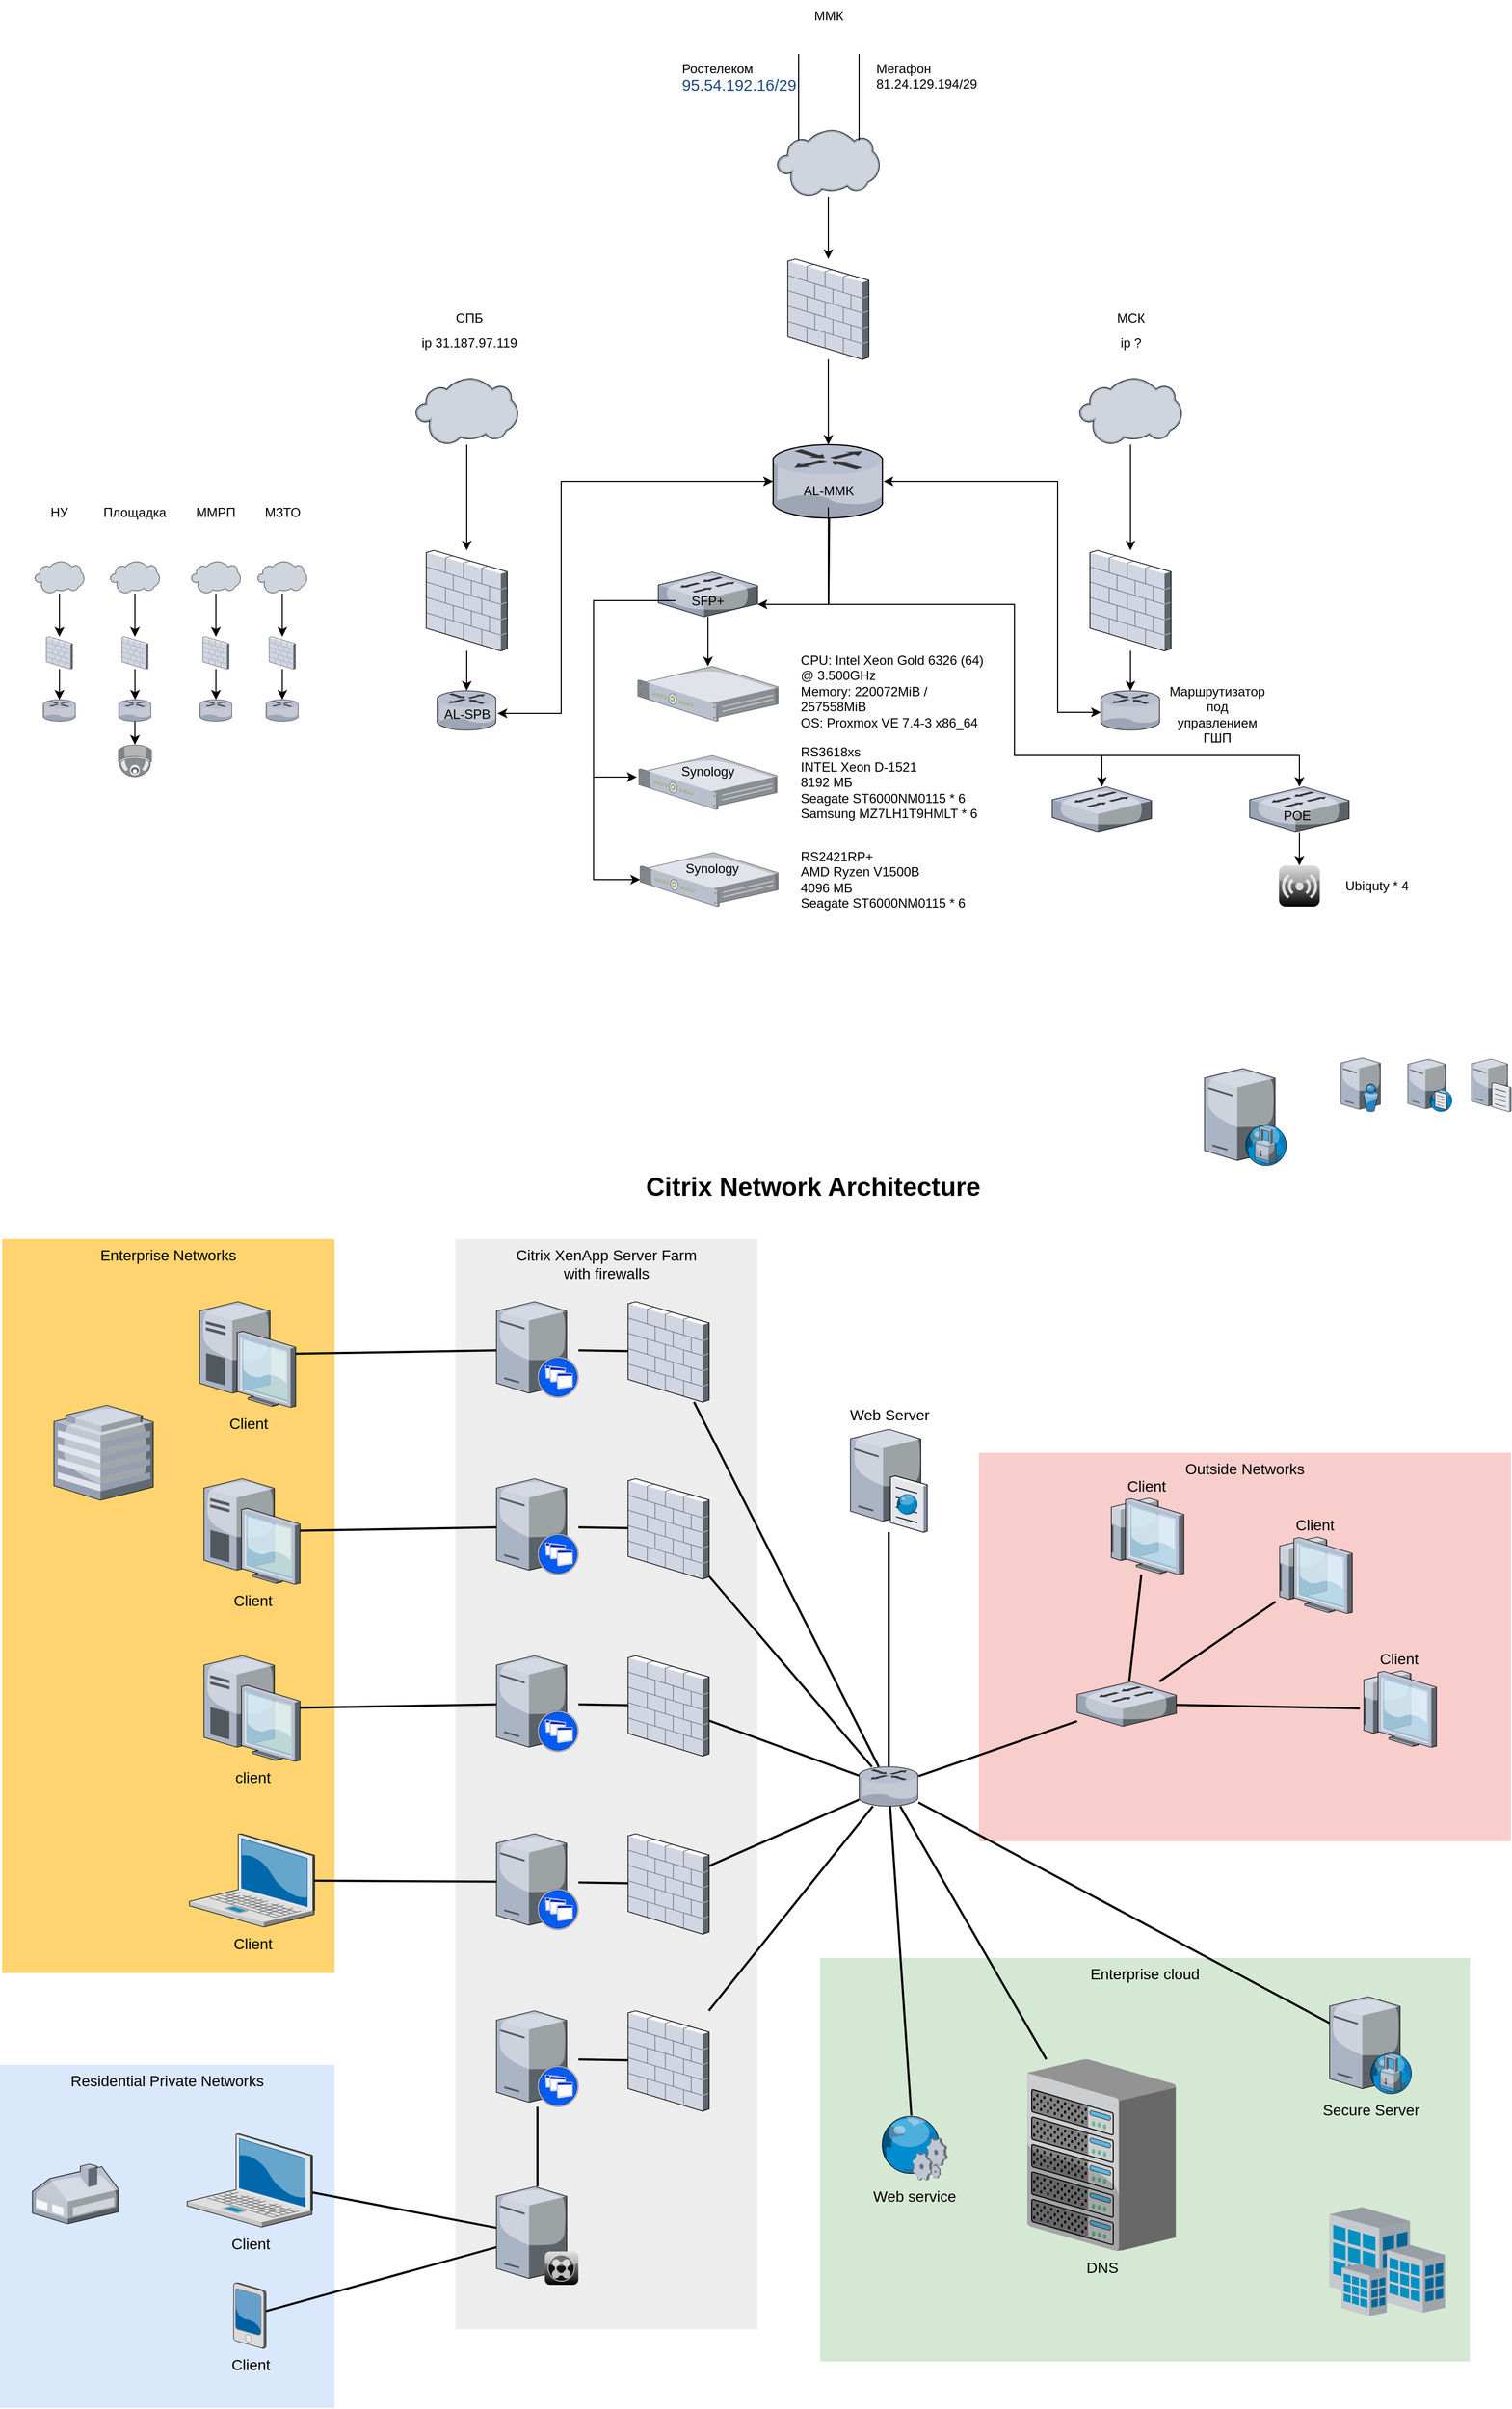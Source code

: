 <mxfile version="24.4.13" type="github">
  <diagram name="Page-1" id="e3a06f82-3646-2815-327d-82caf3d4e204">
    <mxGraphModel dx="1728" dy="928" grid="1" gridSize="10" guides="1" tooltips="1" connect="1" arrows="1" fold="1" page="1" pageScale="1.5" pageWidth="1169" pageHeight="826" background="none" math="0" shadow="0">
      <root>
        <mxCell id="0" style=";html=1;" />
        <mxCell id="1" style=";html=1;" parent="0" />
        <mxCell id="6a7d8f32e03d9370-61" value="Outside Networks" style="whiteSpace=wrap;html=1;fillColor=#f8cecc;fontSize=14;strokeColor=none;verticalAlign=top;" parent="1" vertex="1">
          <mxGeometry x="1027" y="1386" width="493" height="360" as="geometry" />
        </mxCell>
        <mxCell id="6a7d8f32e03d9370-60" value="Enterprise cloud" style="whiteSpace=wrap;html=1;fillColor=#d5e8d4;fontSize=14;strokeColor=none;verticalAlign=top;" parent="1" vertex="1">
          <mxGeometry x="880" y="1854" width="602" height="374" as="geometry" />
        </mxCell>
        <mxCell id="6a7d8f32e03d9370-59" value="Citrix XenApp Server Farm&lt;div&gt;with firewalls&lt;/div&gt;" style="whiteSpace=wrap;html=1;fillColor=#EDEDED;fontSize=14;strokeColor=none;verticalAlign=top;" parent="1" vertex="1">
          <mxGeometry x="542" y="1188" width="280" height="1010" as="geometry" />
        </mxCell>
        <mxCell id="6a7d8f32e03d9370-58" value="Residential Private Networks" style="whiteSpace=wrap;html=1;fillColor=#dae8fc;fontSize=14;strokeColor=none;verticalAlign=top;" parent="1" vertex="1">
          <mxGeometry x="120" y="1953" width="310" height="318" as="geometry" />
        </mxCell>
        <mxCell id="6a7d8f32e03d9370-57" value="Enterprise Networks" style="whiteSpace=wrap;html=1;fillColor=#FFD470;gradientColor=none;fontSize=14;strokeColor=none;verticalAlign=top;" parent="1" vertex="1">
          <mxGeometry x="122" y="1188" width="308" height="680" as="geometry" />
        </mxCell>
        <mxCell id="6a7d8f32e03d9370-36" style="edgeStyle=none;rounded=0;html=1;startSize=10;endSize=10;jettySize=auto;orthogonalLoop=1;fontSize=14;endArrow=none;endFill=0;strokeWidth=2;" parent="1" source="6a7d8f32e03d9370-1" target="6a7d8f32e03d9370-14" edge="1">
          <mxGeometry relative="1" as="geometry" />
        </mxCell>
        <mxCell id="6a7d8f32e03d9370-1" value="Client" style="verticalLabelPosition=bottom;aspect=fixed;html=1;verticalAlign=top;strokeColor=none;shape=mxgraph.citrix.laptop_2;fillColor=#66B2FF;gradientColor=#0066CC;fontSize=14;" parent="1" vertex="1">
          <mxGeometry x="293.5" y="2017" width="116" height="86.5" as="geometry" />
        </mxCell>
        <mxCell id="6a7d8f32e03d9370-35" style="edgeStyle=none;rounded=0;html=1;startSize=10;endSize=10;jettySize=auto;orthogonalLoop=1;fontSize=14;endArrow=none;endFill=0;strokeWidth=2;" parent="1" source="6a7d8f32e03d9370-2" target="6a7d8f32e03d9370-9" edge="1">
          <mxGeometry relative="1" as="geometry" />
        </mxCell>
        <mxCell id="6a7d8f32e03d9370-2" value="Client" style="verticalLabelPosition=bottom;aspect=fixed;html=1;verticalAlign=top;strokeColor=none;shape=mxgraph.citrix.laptop_2;fillColor=#66B2FF;gradientColor=#0066CC;fontSize=14;" parent="1" vertex="1">
          <mxGeometry x="295.5" y="1739" width="116" height="86.5" as="geometry" />
        </mxCell>
        <mxCell id="6a7d8f32e03d9370-34" style="edgeStyle=none;rounded=0;html=1;startSize=10;endSize=10;jettySize=auto;orthogonalLoop=1;fontSize=14;endArrow=none;endFill=0;strokeWidth=2;" parent="1" source="6a7d8f32e03d9370-3" target="6a7d8f32e03d9370-10" edge="1">
          <mxGeometry relative="1" as="geometry" />
        </mxCell>
        <mxCell id="6a7d8f32e03d9370-3" value="client" style="verticalLabelPosition=bottom;aspect=fixed;html=1;verticalAlign=top;strokeColor=none;shape=mxgraph.citrix.desktop;fillColor=#66B2FF;gradientColor=#0066CC;fontSize=14;" parent="1" vertex="1">
          <mxGeometry x="309.0" y="1574" width="89" height="98" as="geometry" />
        </mxCell>
        <mxCell id="6a7d8f32e03d9370-33" style="edgeStyle=none;rounded=0;html=1;startSize=10;endSize=10;jettySize=auto;orthogonalLoop=1;fontSize=14;endArrow=none;endFill=0;strokeWidth=2;" parent="1" source="6a7d8f32e03d9370-4" target="6a7d8f32e03d9370-11" edge="1">
          <mxGeometry relative="1" as="geometry" />
        </mxCell>
        <mxCell id="6a7d8f32e03d9370-4" value="Client" style="verticalLabelPosition=bottom;aspect=fixed;html=1;verticalAlign=top;strokeColor=none;shape=mxgraph.citrix.desktop;fillColor=#66B2FF;gradientColor=#0066CC;fontSize=14;" parent="1" vertex="1">
          <mxGeometry x="309.0" y="1410" width="89" height="98" as="geometry" />
        </mxCell>
        <mxCell id="6a7d8f32e03d9370-32" style="edgeStyle=none;rounded=0;html=1;startSize=10;endSize=10;jettySize=auto;orthogonalLoop=1;fontSize=14;endArrow=none;endFill=0;strokeWidth=2;" parent="1" source="6a7d8f32e03d9370-5" target="6a7d8f32e03d9370-12" edge="1">
          <mxGeometry relative="1" as="geometry" />
        </mxCell>
        <mxCell id="6a7d8f32e03d9370-5" value="Client" style="verticalLabelPosition=bottom;aspect=fixed;html=1;verticalAlign=top;strokeColor=none;shape=mxgraph.citrix.desktop;fillColor=#66B2FF;gradientColor=#0066CC;fontSize=14;" parent="1" vertex="1">
          <mxGeometry x="305.0" y="1246" width="89" height="98" as="geometry" />
        </mxCell>
        <mxCell id="6a7d8f32e03d9370-37" style="edgeStyle=none;rounded=0;html=1;startSize=10;endSize=10;jettySize=auto;orthogonalLoop=1;fontSize=14;endArrow=none;endFill=0;strokeWidth=2;" parent="1" source="6a7d8f32e03d9370-6" target="6a7d8f32e03d9370-14" edge="1">
          <mxGeometry relative="1" as="geometry" />
        </mxCell>
        <mxCell id="6a7d8f32e03d9370-6" value="Client" style="verticalLabelPosition=bottom;aspect=fixed;html=1;verticalAlign=top;strokeColor=none;shape=mxgraph.citrix.pda;fillColor=#66B2FF;gradientColor=#0066CC;fontSize=14;" parent="1" vertex="1">
          <mxGeometry x="336.5" y="2155" width="30" height="61" as="geometry" />
        </mxCell>
        <mxCell id="6a7d8f32e03d9370-39" style="edgeStyle=none;rounded=0;html=1;startSize=10;endSize=10;jettySize=auto;orthogonalLoop=1;fontSize=14;endArrow=none;endFill=0;strokeWidth=2;" parent="1" source="6a7d8f32e03d9370-8" target="6a7d8f32e03d9370-21" edge="1">
          <mxGeometry relative="1" as="geometry">
            <mxPoint x="680" y="1936" as="targetPoint" />
          </mxGeometry>
        </mxCell>
        <mxCell id="6a7d8f32e03d9370-8" value="" style="verticalLabelPosition=bottom;aspect=fixed;html=1;verticalAlign=top;strokeColor=none;shape=mxgraph.citrix.xenapp_server;fillColor=#66B2FF;gradientColor=#0066CC;fontSize=14;" parent="1" vertex="1">
          <mxGeometry x="580.0" y="1903" width="76" height="89" as="geometry" />
        </mxCell>
        <mxCell id="6a7d8f32e03d9370-40" style="edgeStyle=none;rounded=0;html=1;startSize=10;endSize=10;jettySize=auto;orthogonalLoop=1;fontSize=14;endArrow=none;endFill=0;strokeWidth=2;" parent="1" source="6a7d8f32e03d9370-9" target="6a7d8f32e03d9370-20" edge="1">
          <mxGeometry relative="1" as="geometry" />
        </mxCell>
        <mxCell id="6a7d8f32e03d9370-9" value="" style="verticalLabelPosition=bottom;aspect=fixed;html=1;verticalAlign=top;strokeColor=none;shape=mxgraph.citrix.xenapp_server;fillColor=#66B2FF;gradientColor=#0066CC;fontSize=14;" parent="1" vertex="1">
          <mxGeometry x="580.0" y="1739" width="76" height="89" as="geometry" />
        </mxCell>
        <mxCell id="6a7d8f32e03d9370-41" style="edgeStyle=none;rounded=0;html=1;startSize=10;endSize=10;jettySize=auto;orthogonalLoop=1;fontSize=14;endArrow=none;endFill=0;strokeWidth=2;" parent="1" source="6a7d8f32e03d9370-10" target="6a7d8f32e03d9370-19" edge="1">
          <mxGeometry relative="1" as="geometry" />
        </mxCell>
        <mxCell id="6a7d8f32e03d9370-10" value="" style="verticalLabelPosition=bottom;aspect=fixed;html=1;verticalAlign=top;strokeColor=none;shape=mxgraph.citrix.xenapp_server;fillColor=#66B2FF;gradientColor=#0066CC;fontSize=14;" parent="1" vertex="1">
          <mxGeometry x="580.0" y="1574" width="76" height="89" as="geometry" />
        </mxCell>
        <mxCell id="6a7d8f32e03d9370-42" style="edgeStyle=none;rounded=0;html=1;startSize=10;endSize=10;jettySize=auto;orthogonalLoop=1;fontSize=14;endArrow=none;endFill=0;strokeWidth=2;" parent="1" source="6a7d8f32e03d9370-11" target="6a7d8f32e03d9370-18" edge="1">
          <mxGeometry relative="1" as="geometry" />
        </mxCell>
        <mxCell id="6a7d8f32e03d9370-11" value="" style="verticalLabelPosition=bottom;aspect=fixed;html=1;verticalAlign=top;strokeColor=none;shape=mxgraph.citrix.xenapp_server;fillColor=#66B2FF;gradientColor=#0066CC;fontSize=14;" parent="1" vertex="1">
          <mxGeometry x="580.0" y="1410" width="76" height="89" as="geometry" />
        </mxCell>
        <mxCell id="6a7d8f32e03d9370-43" style="edgeStyle=none;rounded=0;html=1;startSize=10;endSize=10;jettySize=auto;orthogonalLoop=1;fontSize=14;endArrow=none;endFill=0;strokeWidth=2;" parent="1" source="6a7d8f32e03d9370-12" target="6a7d8f32e03d9370-17" edge="1">
          <mxGeometry relative="1" as="geometry" />
        </mxCell>
        <mxCell id="6a7d8f32e03d9370-12" value="" style="verticalLabelPosition=bottom;aspect=fixed;html=1;verticalAlign=top;strokeColor=none;shape=mxgraph.citrix.xenapp_server;fillColor=#66B2FF;gradientColor=#0066CC;fontSize=14;" parent="1" vertex="1">
          <mxGeometry x="580.0" y="1246" width="76" height="89" as="geometry" />
        </mxCell>
        <mxCell id="6a7d8f32e03d9370-50" style="edgeStyle=none;rounded=0;html=1;startSize=10;endSize=10;jettySize=auto;orthogonalLoop=1;fontSize=14;endArrow=none;endFill=0;strokeWidth=2;" parent="1" source="6a7d8f32e03d9370-13" target="6a7d8f32e03d9370-16" edge="1">
          <mxGeometry relative="1" as="geometry" />
        </mxCell>
        <mxCell id="6a7d8f32e03d9370-51" style="edgeStyle=none;rounded=0;html=1;startSize=10;endSize=10;jettySize=auto;orthogonalLoop=1;fontSize=14;endArrow=none;endFill=0;strokeWidth=2;" parent="1" source="6a7d8f32e03d9370-13" target="6a7d8f32e03d9370-15" edge="1">
          <mxGeometry relative="1" as="geometry" />
        </mxCell>
        <mxCell id="6a7d8f32e03d9370-52" style="edgeStyle=none;rounded=0;html=1;startSize=10;endSize=10;jettySize=auto;orthogonalLoop=1;fontSize=14;endArrow=none;endFill=0;strokeWidth=2;" parent="1" source="6a7d8f32e03d9370-13" target="6a7d8f32e03d9370-26" edge="1">
          <mxGeometry relative="1" as="geometry" />
        </mxCell>
        <mxCell id="6a7d8f32e03d9370-56" style="edgeStyle=none;rounded=0;html=1;startSize=10;endSize=10;jettySize=auto;orthogonalLoop=1;fontSize=14;endArrow=none;endFill=0;strokeWidth=2;" parent="1" source="6a7d8f32e03d9370-13" target="6a7d8f32e03d9370-25" edge="1">
          <mxGeometry relative="1" as="geometry" />
        </mxCell>
        <mxCell id="6a7d8f32e03d9370-13" value="" style="verticalLabelPosition=bottom;aspect=fixed;html=1;verticalAlign=top;strokeColor=none;shape=mxgraph.citrix.router;fillColor=#66B2FF;gradientColor=#0066CC;fontSize=14;" parent="1" vertex="1">
          <mxGeometry x="916" y="1677" width="55" height="36.5" as="geometry" />
        </mxCell>
        <mxCell id="6a7d8f32e03d9370-38" style="edgeStyle=none;rounded=0;html=1;startSize=10;endSize=10;jettySize=auto;orthogonalLoop=1;fontSize=14;endArrow=none;endFill=0;strokeWidth=2;" parent="1" source="6a7d8f32e03d9370-14" target="6a7d8f32e03d9370-8" edge="1">
          <mxGeometry relative="1" as="geometry" />
        </mxCell>
        <mxCell id="6a7d8f32e03d9370-14" value="" style="verticalLabelPosition=bottom;aspect=fixed;html=1;verticalAlign=top;strokeColor=none;shape=mxgraph.citrix.xenclient_synchronizer;fillColor=#CCCCCC;gradientColor=#000000;gradientDirection=south;fontSize=14;" parent="1" vertex="1">
          <mxGeometry x="580.0" y="2066" width="76" height="91" as="geometry" />
        </mxCell>
        <mxCell id="6a7d8f32e03d9370-15" value="Web Server" style="verticalLabelPosition=top;aspect=fixed;html=1;verticalAlign=bottom;strokeColor=none;shape=mxgraph.citrix.cache_server;fillColor=#66B2FF;gradientColor=#0066CC;fontSize=14;labelPosition=center;align=center;" parent="1" vertex="1">
          <mxGeometry x="908" y="1362" width="71" height="97.5" as="geometry" />
        </mxCell>
        <mxCell id="6a7d8f32e03d9370-16" value="DNS" style="verticalLabelPosition=bottom;aspect=fixed;html=1;verticalAlign=top;strokeColor=none;shape=mxgraph.citrix.chassis;fillColor=#66B2FF;gradientColor=#0066CC;fontSize=14;" parent="1" vertex="1">
          <mxGeometry x="1072" y="1948" width="137.5" height="177.5" as="geometry" />
        </mxCell>
        <mxCell id="6a7d8f32e03d9370-44" style="edgeStyle=none;rounded=0;html=1;startSize=10;endSize=10;jettySize=auto;orthogonalLoop=1;fontSize=14;endArrow=none;endFill=0;strokeWidth=2;" parent="1" source="6a7d8f32e03d9370-17" target="6a7d8f32e03d9370-13" edge="1">
          <mxGeometry relative="1" as="geometry" />
        </mxCell>
        <mxCell id="6a7d8f32e03d9370-17" value="" style="verticalLabelPosition=bottom;aspect=fixed;html=1;verticalAlign=top;strokeColor=none;shape=mxgraph.citrix.firewall;fillColor=#66B2FF;gradientColor=#0066CC;fontSize=14;" parent="1" vertex="1">
          <mxGeometry x="702" y="1246" width="75" height="93" as="geometry" />
        </mxCell>
        <mxCell id="6a7d8f32e03d9370-45" style="edgeStyle=none;rounded=0;html=1;startSize=10;endSize=10;jettySize=auto;orthogonalLoop=1;fontSize=14;endArrow=none;endFill=0;strokeWidth=2;" parent="1" source="6a7d8f32e03d9370-18" target="6a7d8f32e03d9370-13" edge="1">
          <mxGeometry relative="1" as="geometry" />
        </mxCell>
        <mxCell id="6a7d8f32e03d9370-18" value="" style="verticalLabelPosition=bottom;aspect=fixed;html=1;verticalAlign=top;strokeColor=none;shape=mxgraph.citrix.firewall;fillColor=#66B2FF;gradientColor=#0066CC;fontSize=14;" parent="1" vertex="1">
          <mxGeometry x="702" y="1410" width="75" height="93" as="geometry" />
        </mxCell>
        <mxCell id="6a7d8f32e03d9370-46" style="edgeStyle=none;rounded=0;html=1;startSize=10;endSize=10;jettySize=auto;orthogonalLoop=1;fontSize=14;endArrow=none;endFill=0;strokeWidth=2;" parent="1" source="6a7d8f32e03d9370-19" target="6a7d8f32e03d9370-13" edge="1">
          <mxGeometry relative="1" as="geometry" />
        </mxCell>
        <mxCell id="6a7d8f32e03d9370-19" value="" style="verticalLabelPosition=bottom;aspect=fixed;html=1;verticalAlign=top;strokeColor=none;shape=mxgraph.citrix.firewall;fillColor=#66B2FF;gradientColor=#0066CC;fontSize=14;" parent="1" vertex="1">
          <mxGeometry x="702" y="1574" width="75" height="93" as="geometry" />
        </mxCell>
        <mxCell id="6a7d8f32e03d9370-47" style="edgeStyle=none;rounded=0;html=1;startSize=10;endSize=10;jettySize=auto;orthogonalLoop=1;fontSize=14;endArrow=none;endFill=0;strokeWidth=2;" parent="1" source="6a7d8f32e03d9370-20" target="6a7d8f32e03d9370-13" edge="1">
          <mxGeometry relative="1" as="geometry" />
        </mxCell>
        <mxCell id="6a7d8f32e03d9370-20" value="" style="verticalLabelPosition=bottom;aspect=fixed;html=1;verticalAlign=top;strokeColor=none;shape=mxgraph.citrix.firewall;fillColor=#66B2FF;gradientColor=#0066CC;fontSize=14;" parent="1" vertex="1">
          <mxGeometry x="702" y="1739" width="75" height="93" as="geometry" />
        </mxCell>
        <mxCell id="6a7d8f32e03d9370-48" style="edgeStyle=none;rounded=0;html=1;startSize=10;endSize=10;jettySize=auto;orthogonalLoop=1;fontSize=14;endArrow=none;endFill=0;strokeWidth=2;" parent="1" source="6a7d8f32e03d9370-21" target="6a7d8f32e03d9370-13" edge="1">
          <mxGeometry relative="1" as="geometry" />
        </mxCell>
        <mxCell id="6a7d8f32e03d9370-21" value="" style="verticalLabelPosition=bottom;aspect=fixed;html=1;verticalAlign=top;strokeColor=none;shape=mxgraph.citrix.firewall;fillColor=#66B2FF;gradientColor=#0066CC;fontSize=14;" parent="1" vertex="1">
          <mxGeometry x="702" y="1903" width="75" height="93" as="geometry" />
        </mxCell>
        <mxCell id="6a7d8f32e03d9370-23" value="" style="verticalLabelPosition=bottom;aspect=fixed;html=1;verticalAlign=top;strokeColor=none;shape=mxgraph.citrix.home_office;fillColor=#66B2FF;gradientColor=#0066CC;fontSize=14;" parent="1" vertex="1">
          <mxGeometry x="150" y="2045" width="80" height="55.5" as="geometry" />
        </mxCell>
        <mxCell id="6a7d8f32e03d9370-24" value="" style="verticalLabelPosition=bottom;aspect=fixed;html=1;verticalAlign=top;strokeColor=none;shape=mxgraph.citrix.hq_enterprise;fillColor=#66B2FF;gradientColor=#0066CC;fontSize=14;" parent="1" vertex="1">
          <mxGeometry x="170" y="1342" width="92" height="88" as="geometry" />
        </mxCell>
        <mxCell id="6a7d8f32e03d9370-25" value="Secure Server" style="verticalLabelPosition=bottom;aspect=fixed;html=1;verticalAlign=top;strokeColor=none;shape=mxgraph.citrix.proxy_server;fillColor=#66B2FF;gradientColor=#0066CC;fontSize=14;" parent="1" vertex="1">
          <mxGeometry x="1352" y="1890" width="76.5" height="90" as="geometry" />
        </mxCell>
        <mxCell id="6a7d8f32e03d9370-53" style="edgeStyle=none;rounded=0;html=1;startSize=10;endSize=10;jettySize=auto;orthogonalLoop=1;fontSize=14;endArrow=none;endFill=0;strokeWidth=2;" parent="1" source="6a7d8f32e03d9370-26" target="6a7d8f32e03d9370-29" edge="1">
          <mxGeometry relative="1" as="geometry" />
        </mxCell>
        <mxCell id="6a7d8f32e03d9370-54" style="edgeStyle=none;rounded=0;html=1;startSize=10;endSize=10;jettySize=auto;orthogonalLoop=1;fontSize=14;endArrow=none;endFill=0;strokeWidth=2;" parent="1" source="6a7d8f32e03d9370-26" target="6a7d8f32e03d9370-28" edge="1">
          <mxGeometry relative="1" as="geometry" />
        </mxCell>
        <mxCell id="6a7d8f32e03d9370-55" style="edgeStyle=none;rounded=0;html=1;startSize=10;endSize=10;jettySize=auto;orthogonalLoop=1;fontSize=14;endArrow=none;endFill=0;strokeWidth=2;" parent="1" source="6a7d8f32e03d9370-26" target="6a7d8f32e03d9370-27" edge="1">
          <mxGeometry relative="1" as="geometry" />
        </mxCell>
        <mxCell id="6a7d8f32e03d9370-26" value="" style="verticalLabelPosition=bottom;aspect=fixed;html=1;verticalAlign=top;strokeColor=none;shape=mxgraph.citrix.switch;fillColor=#66B2FF;gradientColor=#0066CC;fontSize=14;" parent="1" vertex="1">
          <mxGeometry x="1118" y="1598" width="92" height="41.5" as="geometry" />
        </mxCell>
        <mxCell id="6a7d8f32e03d9370-27" value="Client" style="verticalLabelPosition=top;aspect=fixed;html=1;verticalAlign=bottom;strokeColor=none;shape=mxgraph.citrix.thin_client;fillColor=#66B2FF;gradientColor=#0066CC;fontSize=14;labelPosition=center;align=center;" parent="1" vertex="1">
          <mxGeometry x="1380" y="1588" width="71" height="71" as="geometry" />
        </mxCell>
        <mxCell id="6a7d8f32e03d9370-28" value="Client" style="verticalLabelPosition=top;aspect=fixed;html=1;verticalAlign=bottom;strokeColor=none;shape=mxgraph.citrix.thin_client;fillColor=#66B2FF;gradientColor=#0066CC;fontSize=14;labelPosition=center;align=center;" parent="1" vertex="1">
          <mxGeometry x="1302" y="1464" width="71" height="71" as="geometry" />
        </mxCell>
        <mxCell id="6a7d8f32e03d9370-29" value="Client" style="verticalLabelPosition=top;aspect=fixed;html=1;verticalAlign=bottom;strokeColor=none;shape=mxgraph.citrix.thin_client;fillColor=#66B2FF;gradientColor=#0066CC;fontSize=14;labelPosition=center;align=center;" parent="1" vertex="1">
          <mxGeometry x="1146" y="1428" width="71" height="71" as="geometry" />
        </mxCell>
        <mxCell id="6a7d8f32e03d9370-49" style="edgeStyle=none;rounded=0;html=1;startSize=10;endSize=10;jettySize=auto;orthogonalLoop=1;fontSize=14;endArrow=none;endFill=0;strokeWidth=2;" parent="1" source="6a7d8f32e03d9370-30" target="6a7d8f32e03d9370-13" edge="1">
          <mxGeometry relative="1" as="geometry" />
        </mxCell>
        <mxCell id="6a7d8f32e03d9370-30" value="Web service" style="verticalLabelPosition=bottom;aspect=fixed;html=1;verticalAlign=top;strokeColor=none;shape=mxgraph.citrix.web_service;fillColor=#66B2FF;gradientColor=#0066CC;fontSize=14;" parent="1" vertex="1">
          <mxGeometry x="935" y="2000" width="63" height="60" as="geometry" />
        </mxCell>
        <mxCell id="6a7d8f32e03d9370-31" value="" style="verticalLabelPosition=bottom;aspect=fixed;html=1;verticalAlign=top;strokeColor=none;shape=mxgraph.citrix.site;fillColor=#66B2FF;gradientColor=#0066CC;fontSize=14;" parent="1" vertex="1">
          <mxGeometry x="1352" y="2085" width="107" height="101" as="geometry" />
        </mxCell>
        <mxCell id="6a7d8f32e03d9370-62" value="Citrix Network Architecture" style="text;strokeColor=none;fillColor=none;html=1;fontSize=24;fontStyle=1;verticalAlign=middle;align=center;" parent="1" vertex="1">
          <mxGeometry x="442" y="1120" width="861" height="40" as="geometry" />
        </mxCell>
        <mxCell id="Mf7CiAhr9wkfiSuJtNNp-31" value="" style="edgeStyle=orthogonalEdgeStyle;rounded=0;orthogonalLoop=1;jettySize=auto;html=1;" edge="1" parent="1" source="Mf7CiAhr9wkfiSuJtNNp-1" target="Mf7CiAhr9wkfiSuJtNNp-55">
          <mxGeometry relative="1" as="geometry">
            <mxPoint x="850" y="600" as="targetPoint" />
            <Array as="points">
              <mxPoint x="888" y="600" />
            </Array>
          </mxGeometry>
        </mxCell>
        <mxCell id="Mf7CiAhr9wkfiSuJtNNp-35" value="" style="edgeStyle=orthogonalEdgeStyle;rounded=0;orthogonalLoop=1;jettySize=auto;html=1;entryX=1.018;entryY=0.575;entryDx=0;entryDy=0;entryPerimeter=0;startArrow=classic;startFill=1;" edge="1" parent="1" source="Mf7CiAhr9wkfiSuJtNNp-1" target="Mf7CiAhr9wkfiSuJtNNp-2">
          <mxGeometry relative="1" as="geometry">
            <mxPoint x="756.27" y="486" as="targetPoint" />
            <Array as="points">
              <mxPoint x="640" y="486" />
              <mxPoint x="640" y="701" />
            </Array>
          </mxGeometry>
        </mxCell>
        <mxCell id="Mf7CiAhr9wkfiSuJtNNp-36" value="" style="edgeStyle=orthogonalEdgeStyle;rounded=0;orthogonalLoop=1;jettySize=auto;html=1;entryX=0;entryY=0.548;entryDx=0;entryDy=0;entryPerimeter=0;startArrow=classic;startFill=1;" edge="1" parent="1" source="Mf7CiAhr9wkfiSuJtNNp-1" target="Mf7CiAhr9wkfiSuJtNNp-3">
          <mxGeometry relative="1" as="geometry">
            <mxPoint x="1018.73" y="486" as="targetPoint" />
            <Array as="points">
              <mxPoint x="1100" y="486" />
              <mxPoint x="1100" y="700" />
            </Array>
          </mxGeometry>
        </mxCell>
        <mxCell id="Mf7CiAhr9wkfiSuJtNNp-1" value="" style="verticalLabelPosition=bottom;aspect=fixed;html=1;verticalAlign=top;strokeColor=none;shape=mxgraph.citrix.router;fillColor=#66B2FF;gradientColor=#0066CC;fontSize=14;" vertex="1" parent="1">
          <mxGeometry x="836.27" y="452" width="102.46" height="68" as="geometry" />
        </mxCell>
        <mxCell id="Mf7CiAhr9wkfiSuJtNNp-2" value="" style="verticalLabelPosition=bottom;aspect=fixed;html=1;verticalAlign=top;strokeColor=none;shape=mxgraph.citrix.router;fillColor=#66B2FF;gradientColor=#0066CC;fontSize=14;" vertex="1" parent="1">
          <mxGeometry x="525" y="680" width="55" height="36.5" as="geometry" />
        </mxCell>
        <mxCell id="Mf7CiAhr9wkfiSuJtNNp-3" value="" style="verticalLabelPosition=bottom;aspect=fixed;html=1;verticalAlign=top;strokeColor=none;shape=mxgraph.citrix.router;fillColor=#66B2FF;gradientColor=#0066CC;fontSize=14;" vertex="1" parent="1">
          <mxGeometry x="1140" y="680" width="55" height="36.5" as="geometry" />
        </mxCell>
        <mxCell id="Mf7CiAhr9wkfiSuJtNNp-43" value="" style="edgeStyle=orthogonalEdgeStyle;rounded=0;orthogonalLoop=1;jettySize=auto;html=1;" edge="1" parent="1" source="Mf7CiAhr9wkfiSuJtNNp-4" target="Mf7CiAhr9wkfiSuJtNNp-2">
          <mxGeometry relative="1" as="geometry" />
        </mxCell>
        <mxCell id="Mf7CiAhr9wkfiSuJtNNp-4" value="" style="verticalLabelPosition=bottom;sketch=0;aspect=fixed;html=1;verticalAlign=top;strokeColor=none;align=center;outlineConnect=0;shape=mxgraph.citrix.firewall;" vertex="1" parent="1">
          <mxGeometry x="515" y="550" width="75" height="93" as="geometry" />
        </mxCell>
        <mxCell id="Mf7CiAhr9wkfiSuJtNNp-30" value="" style="edgeStyle=orthogonalEdgeStyle;rounded=0;orthogonalLoop=1;jettySize=auto;html=1;" edge="1" parent="1" source="Mf7CiAhr9wkfiSuJtNNp-5" target="Mf7CiAhr9wkfiSuJtNNp-1">
          <mxGeometry relative="1" as="geometry" />
        </mxCell>
        <mxCell id="Mf7CiAhr9wkfiSuJtNNp-5" value="" style="verticalLabelPosition=bottom;sketch=0;aspect=fixed;html=1;verticalAlign=top;strokeColor=none;align=center;outlineConnect=0;shape=mxgraph.citrix.firewall;" vertex="1" parent="1">
          <mxGeometry x="850" y="280" width="75" height="93" as="geometry" />
        </mxCell>
        <mxCell id="Mf7CiAhr9wkfiSuJtNNp-41" value="" style="edgeStyle=orthogonalEdgeStyle;rounded=0;orthogonalLoop=1;jettySize=auto;html=1;" edge="1" parent="1" source="Mf7CiAhr9wkfiSuJtNNp-6" target="Mf7CiAhr9wkfiSuJtNNp-3">
          <mxGeometry relative="1" as="geometry" />
        </mxCell>
        <mxCell id="Mf7CiAhr9wkfiSuJtNNp-6" value="" style="verticalLabelPosition=bottom;sketch=0;aspect=fixed;html=1;verticalAlign=top;strokeColor=none;align=center;outlineConnect=0;shape=mxgraph.citrix.firewall;" vertex="1" parent="1">
          <mxGeometry x="1130" y="550" width="75" height="93" as="geometry" />
        </mxCell>
        <mxCell id="Mf7CiAhr9wkfiSuJtNNp-42" value="" style="edgeStyle=orthogonalEdgeStyle;rounded=0;orthogonalLoop=1;jettySize=auto;html=1;" edge="1" parent="1" source="Mf7CiAhr9wkfiSuJtNNp-7" target="Mf7CiAhr9wkfiSuJtNNp-4">
          <mxGeometry relative="1" as="geometry" />
        </mxCell>
        <mxCell id="Mf7CiAhr9wkfiSuJtNNp-7" value="" style="verticalLabelPosition=bottom;sketch=0;aspect=fixed;html=1;verticalAlign=top;strokeColor=none;align=center;outlineConnect=0;shape=mxgraph.citrix.cloud;" vertex="1" parent="1">
          <mxGeometry x="505" y="390" width="95" height="62" as="geometry" />
        </mxCell>
        <mxCell id="Mf7CiAhr9wkfiSuJtNNp-29" value="" style="edgeStyle=orthogonalEdgeStyle;rounded=0;orthogonalLoop=1;jettySize=auto;html=1;" edge="1" parent="1" source="Mf7CiAhr9wkfiSuJtNNp-8" target="Mf7CiAhr9wkfiSuJtNNp-5">
          <mxGeometry relative="1" as="geometry" />
        </mxCell>
        <mxCell id="Mf7CiAhr9wkfiSuJtNNp-8" value="" style="verticalLabelPosition=bottom;sketch=0;aspect=fixed;html=1;verticalAlign=top;strokeColor=none;align=center;outlineConnect=0;shape=mxgraph.citrix.cloud;" vertex="1" parent="1">
          <mxGeometry x="840" y="160" width="95" height="62" as="geometry" />
        </mxCell>
        <mxCell id="Mf7CiAhr9wkfiSuJtNNp-40" value="" style="edgeStyle=orthogonalEdgeStyle;rounded=0;orthogonalLoop=1;jettySize=auto;html=1;" edge="1" parent="1" source="Mf7CiAhr9wkfiSuJtNNp-9" target="Mf7CiAhr9wkfiSuJtNNp-6">
          <mxGeometry relative="1" as="geometry" />
        </mxCell>
        <mxCell id="Mf7CiAhr9wkfiSuJtNNp-9" value="" style="verticalLabelPosition=bottom;sketch=0;aspect=fixed;html=1;verticalAlign=top;strokeColor=none;align=center;outlineConnect=0;shape=mxgraph.citrix.cloud;" vertex="1" parent="1">
          <mxGeometry x="1120" y="390" width="95" height="62" as="geometry" />
        </mxCell>
        <mxCell id="Mf7CiAhr9wkfiSuJtNNp-10" value="" style="verticalLabelPosition=bottom;aspect=fixed;html=1;verticalAlign=top;strokeColor=none;shape=mxgraph.citrix.router;fillColor=#66B2FF;gradientColor=#0066CC;fontSize=14;" vertex="1" parent="1">
          <mxGeometry x="366.5" y="688.25" width="30.14" height="20" as="geometry" />
        </mxCell>
        <mxCell id="Mf7CiAhr9wkfiSuJtNNp-11" value="" style="verticalLabelPosition=bottom;aspect=fixed;html=1;verticalAlign=top;strokeColor=none;shape=mxgraph.citrix.router;fillColor=#66B2FF;gradientColor=#0066CC;fontSize=14;" vertex="1" parent="1">
          <mxGeometry x="305" y="688.25" width="30.14" height="20" as="geometry" />
        </mxCell>
        <mxCell id="Mf7CiAhr9wkfiSuJtNNp-77" value="" style="edgeStyle=orthogonalEdgeStyle;rounded=0;orthogonalLoop=1;jettySize=auto;html=1;" edge="1" parent="1" source="Mf7CiAhr9wkfiSuJtNNp-13" target="Mf7CiAhr9wkfiSuJtNNp-73">
          <mxGeometry relative="1" as="geometry" />
        </mxCell>
        <mxCell id="Mf7CiAhr9wkfiSuJtNNp-13" value="" style="verticalLabelPosition=bottom;aspect=fixed;html=1;verticalAlign=top;strokeColor=none;shape=mxgraph.citrix.router;fillColor=#66B2FF;gradientColor=#0066CC;fontSize=14;" vertex="1" parent="1">
          <mxGeometry x="230" y="688.25" width="30.14" height="20" as="geometry" />
        </mxCell>
        <mxCell id="Mf7CiAhr9wkfiSuJtNNp-14" value="" style="verticalLabelPosition=bottom;aspect=fixed;html=1;verticalAlign=top;strokeColor=none;shape=mxgraph.citrix.router;fillColor=#66B2FF;gradientColor=#0066CC;fontSize=14;" vertex="1" parent="1">
          <mxGeometry x="160" y="688.25" width="30.14" height="20" as="geometry" />
        </mxCell>
        <mxCell id="Mf7CiAhr9wkfiSuJtNNp-81" value="" style="edgeStyle=orthogonalEdgeStyle;rounded=0;orthogonalLoop=1;jettySize=auto;html=1;" edge="1" parent="1" source="Mf7CiAhr9wkfiSuJtNNp-15" target="Mf7CiAhr9wkfiSuJtNNp-10">
          <mxGeometry relative="1" as="geometry" />
        </mxCell>
        <mxCell id="Mf7CiAhr9wkfiSuJtNNp-15" value="" style="verticalLabelPosition=bottom;sketch=0;aspect=fixed;html=1;verticalAlign=top;strokeColor=none;align=center;outlineConnect=0;shape=mxgraph.citrix.firewall;" vertex="1" parent="1">
          <mxGeometry x="369.48" y="630" width="24.19" height="30" as="geometry" />
        </mxCell>
        <mxCell id="Mf7CiAhr9wkfiSuJtNNp-79" value="" style="edgeStyle=orthogonalEdgeStyle;rounded=0;orthogonalLoop=1;jettySize=auto;html=1;" edge="1" parent="1" source="Mf7CiAhr9wkfiSuJtNNp-16" target="Mf7CiAhr9wkfiSuJtNNp-11">
          <mxGeometry relative="1" as="geometry" />
        </mxCell>
        <mxCell id="Mf7CiAhr9wkfiSuJtNNp-16" value="" style="verticalLabelPosition=bottom;sketch=0;aspect=fixed;html=1;verticalAlign=top;strokeColor=none;align=center;outlineConnect=0;shape=mxgraph.citrix.firewall;" vertex="1" parent="1">
          <mxGeometry x="307.98" y="630" width="24.19" height="30" as="geometry" />
        </mxCell>
        <mxCell id="Mf7CiAhr9wkfiSuJtNNp-76" value="" style="edgeStyle=orthogonalEdgeStyle;rounded=0;orthogonalLoop=1;jettySize=auto;html=1;entryX=0.505;entryY=-0.002;entryDx=0;entryDy=0;entryPerimeter=0;" edge="1" parent="1" source="Mf7CiAhr9wkfiSuJtNNp-17" target="Mf7CiAhr9wkfiSuJtNNp-13">
          <mxGeometry relative="1" as="geometry" />
        </mxCell>
        <mxCell id="Mf7CiAhr9wkfiSuJtNNp-17" value="" style="verticalLabelPosition=bottom;sketch=0;aspect=fixed;html=1;verticalAlign=top;strokeColor=none;align=center;outlineConnect=0;shape=mxgraph.citrix.firewall;" vertex="1" parent="1">
          <mxGeometry x="232.98" y="630" width="24.19" height="30" as="geometry" />
        </mxCell>
        <mxCell id="Mf7CiAhr9wkfiSuJtNNp-83" value="" style="edgeStyle=orthogonalEdgeStyle;rounded=0;orthogonalLoop=1;jettySize=auto;html=1;" edge="1" parent="1" source="Mf7CiAhr9wkfiSuJtNNp-18" target="Mf7CiAhr9wkfiSuJtNNp-14">
          <mxGeometry relative="1" as="geometry" />
        </mxCell>
        <mxCell id="Mf7CiAhr9wkfiSuJtNNp-18" value="" style="verticalLabelPosition=bottom;sketch=0;aspect=fixed;html=1;verticalAlign=top;strokeColor=none;align=center;outlineConnect=0;shape=mxgraph.citrix.firewall;" vertex="1" parent="1">
          <mxGeometry x="162.98" y="630" width="24.19" height="30" as="geometry" />
        </mxCell>
        <mxCell id="Mf7CiAhr9wkfiSuJtNNp-80" value="" style="edgeStyle=orthogonalEdgeStyle;rounded=0;orthogonalLoop=1;jettySize=auto;html=1;" edge="1" parent="1" source="Mf7CiAhr9wkfiSuJtNNp-19" target="Mf7CiAhr9wkfiSuJtNNp-15">
          <mxGeometry relative="1" as="geometry" />
        </mxCell>
        <mxCell id="Mf7CiAhr9wkfiSuJtNNp-19" value="" style="verticalLabelPosition=bottom;sketch=0;aspect=fixed;html=1;verticalAlign=top;strokeColor=none;align=center;outlineConnect=0;shape=mxgraph.citrix.cloud;" vertex="1" parent="1">
          <mxGeometry x="358.58" y="560" width="45.97" height="30" as="geometry" />
        </mxCell>
        <mxCell id="Mf7CiAhr9wkfiSuJtNNp-78" value="" style="edgeStyle=orthogonalEdgeStyle;rounded=0;orthogonalLoop=1;jettySize=auto;html=1;" edge="1" parent="1" source="Mf7CiAhr9wkfiSuJtNNp-20" target="Mf7CiAhr9wkfiSuJtNNp-16">
          <mxGeometry relative="1" as="geometry" />
        </mxCell>
        <mxCell id="Mf7CiAhr9wkfiSuJtNNp-20" value="" style="verticalLabelPosition=bottom;sketch=0;aspect=fixed;html=1;verticalAlign=top;strokeColor=none;align=center;outlineConnect=0;shape=mxgraph.citrix.cloud;" vertex="1" parent="1">
          <mxGeometry x="297.09" y="560" width="45.97" height="30" as="geometry" />
        </mxCell>
        <mxCell id="Mf7CiAhr9wkfiSuJtNNp-74" value="" style="edgeStyle=orthogonalEdgeStyle;rounded=0;orthogonalLoop=1;jettySize=auto;html=1;" edge="1" parent="1" source="Mf7CiAhr9wkfiSuJtNNp-21" target="Mf7CiAhr9wkfiSuJtNNp-17">
          <mxGeometry relative="1" as="geometry" />
        </mxCell>
        <mxCell id="Mf7CiAhr9wkfiSuJtNNp-21" value="" style="verticalLabelPosition=bottom;sketch=0;aspect=fixed;html=1;verticalAlign=top;strokeColor=none;align=center;outlineConnect=0;shape=mxgraph.citrix.cloud;" vertex="1" parent="1">
          <mxGeometry x="222.08" y="560" width="45.97" height="30" as="geometry" />
        </mxCell>
        <mxCell id="Mf7CiAhr9wkfiSuJtNNp-82" value="" style="edgeStyle=orthogonalEdgeStyle;rounded=0;orthogonalLoop=1;jettySize=auto;html=1;" edge="1" parent="1" source="Mf7CiAhr9wkfiSuJtNNp-22" target="Mf7CiAhr9wkfiSuJtNNp-18">
          <mxGeometry relative="1" as="geometry" />
        </mxCell>
        <mxCell id="Mf7CiAhr9wkfiSuJtNNp-22" value="" style="verticalLabelPosition=bottom;sketch=0;aspect=fixed;html=1;verticalAlign=top;strokeColor=none;align=center;outlineConnect=0;shape=mxgraph.citrix.cloud;" vertex="1" parent="1">
          <mxGeometry x="152.09" y="560" width="45.97" height="30" as="geometry" />
        </mxCell>
        <mxCell id="Mf7CiAhr9wkfiSuJtNNp-23" value="" style="verticalLabelPosition=bottom;sketch=0;aspect=fixed;html=1;verticalAlign=top;strokeColor=none;align=center;outlineConnect=0;shape=mxgraph.citrix.1u_2u_server;" vertex="1" parent="1">
          <mxGeometry x="711" y="657.42" width="130" height="50.83" as="geometry" />
        </mxCell>
        <mxCell id="Mf7CiAhr9wkfiSuJtNNp-27" value="" style="endArrow=none;html=1;rounded=0;" edge="1" parent="1">
          <mxGeometry width="50" height="50" relative="1" as="geometry">
            <mxPoint x="860" y="170" as="sourcePoint" />
            <mxPoint x="860" y="90" as="targetPoint" />
          </mxGeometry>
        </mxCell>
        <mxCell id="Mf7CiAhr9wkfiSuJtNNp-28" value="" style="endArrow=none;html=1;rounded=0;" edge="1" parent="1">
          <mxGeometry width="50" height="50" relative="1" as="geometry">
            <mxPoint x="916" y="170" as="sourcePoint" />
            <mxPoint x="916" y="90" as="targetPoint" />
          </mxGeometry>
        </mxCell>
        <mxCell id="Mf7CiAhr9wkfiSuJtNNp-33" value="&lt;div&gt;Мегафон&lt;br&gt;&lt;/div&gt;&lt;div&gt;81.24.129.194/29&lt;/div&gt;" style="text;html=1;whiteSpace=wrap;overflow=hidden;rounded=0;" vertex="1" parent="1">
          <mxGeometry x="930" y="90" width="110" height="50" as="geometry" />
        </mxCell>
        <mxCell id="Mf7CiAhr9wkfiSuJtNNp-34" value="&lt;div&gt;Ростелеком&lt;/div&gt;&lt;div&gt;&lt;span style=&quot;font-size:11.0pt;font-family:&amp;quot;Calibri&amp;quot;,sans-serif;&lt;br/&gt;mso-fareast-font-family:Calibri;mso-fareast-theme-font:minor-latin;color:#1F497D;&lt;br/&gt;mso-ansi-language:RU;mso-fareast-language:RU;mso-bidi-language:AR-SA&quot;&gt;95.54.192.16/29&lt;/span&gt;&lt;/div&gt;" style="text;html=1;whiteSpace=wrap;overflow=hidden;rounded=0;" vertex="1" parent="1">
          <mxGeometry x="750" y="90" width="110" height="50" as="geometry" />
        </mxCell>
        <mxCell id="Mf7CiAhr9wkfiSuJtNNp-37" value="&lt;div&gt;ММК&lt;/div&gt;" style="text;html=1;align=center;verticalAlign=middle;whiteSpace=wrap;rounded=0;" vertex="1" parent="1">
          <mxGeometry x="857.5" y="40" width="60" height="30" as="geometry" />
        </mxCell>
        <mxCell id="Mf7CiAhr9wkfiSuJtNNp-38" value="СПБ" style="text;html=1;align=center;verticalAlign=middle;whiteSpace=wrap;rounded=0;" vertex="1" parent="1">
          <mxGeometry x="525" y="320" width="60" height="30" as="geometry" />
        </mxCell>
        <mxCell id="Mf7CiAhr9wkfiSuJtNNp-39" value="МСК" style="text;html=1;align=center;verticalAlign=middle;whiteSpace=wrap;rounded=0;" vertex="1" parent="1">
          <mxGeometry x="1137.5" y="320" width="60" height="30" as="geometry" />
        </mxCell>
        <mxCell id="Mf7CiAhr9wkfiSuJtNNp-44" value="" style="verticalLabelPosition=bottom;sketch=0;aspect=fixed;html=1;verticalAlign=top;strokeColor=none;align=center;outlineConnect=0;shape=mxgraph.citrix.directory_server;" vertex="1" parent="1">
          <mxGeometry x="1362.4" y="1020" width="36.72" height="50" as="geometry" />
        </mxCell>
        <mxCell id="Mf7CiAhr9wkfiSuJtNNp-45" value="" style="verticalLabelPosition=bottom;sketch=0;aspect=fixed;html=1;verticalAlign=top;strokeColor=none;align=center;outlineConnect=0;shape=mxgraph.citrix.dns_server;" vertex="1" parent="1">
          <mxGeometry x="1424.4" y="1020" width="41.35" height="50" as="geometry" />
        </mxCell>
        <mxCell id="Mf7CiAhr9wkfiSuJtNNp-46" value="" style="verticalLabelPosition=bottom;sketch=0;aspect=fixed;html=1;verticalAlign=top;strokeColor=none;align=center;outlineConnect=0;shape=mxgraph.citrix.file_server;" vertex="1" parent="1">
          <mxGeometry x="1483.4" y="1020" width="36.6" height="50" as="geometry" />
        </mxCell>
        <mxCell id="Mf7CiAhr9wkfiSuJtNNp-47" value="" style="verticalLabelPosition=bottom;sketch=0;aspect=fixed;html=1;verticalAlign=top;strokeColor=none;align=center;outlineConnect=0;shape=mxgraph.citrix.proxy_server;" vertex="1" parent="1">
          <mxGeometry x="1236.13" y="1030" width="76.5" height="90" as="geometry" />
        </mxCell>
        <mxCell id="Mf7CiAhr9wkfiSuJtNNp-88" value="" style="edgeStyle=orthogonalEdgeStyle;rounded=0;orthogonalLoop=1;jettySize=auto;html=1;" edge="1" parent="1" source="Mf7CiAhr9wkfiSuJtNNp-48" target="Mf7CiAhr9wkfiSuJtNNp-85">
          <mxGeometry relative="1" as="geometry">
            <mxPoint x="880" y="610" as="targetPoint" />
            <Array as="points">
              <mxPoint x="888" y="600" />
              <mxPoint x="1060" y="600" />
              <mxPoint x="1060" y="740" />
              <mxPoint x="1324" y="740" />
            </Array>
          </mxGeometry>
        </mxCell>
        <mxCell id="Mf7CiAhr9wkfiSuJtNNp-48" value="AL-MMK" style="text;html=1;align=center;verticalAlign=middle;whiteSpace=wrap;rounded=0;" vertex="1" parent="1">
          <mxGeometry x="857.5" y="480" width="60" height="30" as="geometry" />
        </mxCell>
        <mxCell id="Mf7CiAhr9wkfiSuJtNNp-49" value="Маршрутизатор под управлением ГШП" style="text;html=1;align=center;verticalAlign=middle;whiteSpace=wrap;rounded=0;" vertex="1" parent="1">
          <mxGeometry x="1217.5" y="686.5" width="60" height="30" as="geometry" />
        </mxCell>
        <mxCell id="Mf7CiAhr9wkfiSuJtNNp-50" value="ip ?" style="text;html=1;align=center;verticalAlign=middle;whiteSpace=wrap;rounded=0;" vertex="1" parent="1">
          <mxGeometry x="1137.5" y="343" width="60" height="30" as="geometry" />
        </mxCell>
        <mxCell id="Mf7CiAhr9wkfiSuJtNNp-51" value="AL-SPB" style="text;html=1;align=center;verticalAlign=middle;whiteSpace=wrap;rounded=0;" vertex="1" parent="1">
          <mxGeometry x="522.5" y="686.5" width="60" height="30" as="geometry" />
        </mxCell>
        <mxCell id="Mf7CiAhr9wkfiSuJtNNp-52" value="ip 31.187.97.119" style="text;html=1;align=center;verticalAlign=middle;whiteSpace=wrap;rounded=0;" vertex="1" parent="1">
          <mxGeometry x="500" y="343" width="110" height="30" as="geometry" />
        </mxCell>
        <mxCell id="Mf7CiAhr9wkfiSuJtNNp-54" value="CPU: Intel Xeon Gold 6326 (64) @ 3.500GHz&lt;br&gt;Memory: 220072MiB / 257558MiB&lt;br&gt;OS: Proxmox VE 7.4-3 x86_64" style="text;html=1;whiteSpace=wrap;overflow=hidden;rounded=0;" vertex="1" parent="1">
          <mxGeometry x="860" y="637.83" width="180" height="90" as="geometry" />
        </mxCell>
        <mxCell id="Mf7CiAhr9wkfiSuJtNNp-56" value="" style="edgeStyle=orthogonalEdgeStyle;rounded=0;orthogonalLoop=1;jettySize=auto;html=1;" edge="1" parent="1" source="Mf7CiAhr9wkfiSuJtNNp-55" target="Mf7CiAhr9wkfiSuJtNNp-23">
          <mxGeometry relative="1" as="geometry" />
        </mxCell>
        <mxCell id="Mf7CiAhr9wkfiSuJtNNp-55" value="" style="verticalLabelPosition=bottom;sketch=0;aspect=fixed;html=1;verticalAlign=top;strokeColor=none;align=center;outlineConnect=0;shape=mxgraph.citrix.switch;" vertex="1" parent="1">
          <mxGeometry x="730" y="570" width="92" height="41.5" as="geometry" />
        </mxCell>
        <mxCell id="Mf7CiAhr9wkfiSuJtNNp-63" value="" style="edgeStyle=orthogonalEdgeStyle;rounded=0;orthogonalLoop=1;jettySize=auto;html=1;" edge="1" parent="1" source="Mf7CiAhr9wkfiSuJtNNp-57" target="Mf7CiAhr9wkfiSuJtNNp-61">
          <mxGeometry relative="1" as="geometry">
            <mxPoint x="660" y="850" as="targetPoint" />
            <Array as="points">
              <mxPoint x="670" y="597" />
              <mxPoint x="670" y="855" />
            </Array>
          </mxGeometry>
        </mxCell>
        <mxCell id="Mf7CiAhr9wkfiSuJtNNp-57" value="SFP+" style="text;html=1;align=center;verticalAlign=middle;whiteSpace=wrap;rounded=0;" vertex="1" parent="1">
          <mxGeometry x="746" y="581.5" width="60" height="30" as="geometry" />
        </mxCell>
        <mxCell id="Mf7CiAhr9wkfiSuJtNNp-58" value="" style="verticalLabelPosition=bottom;sketch=0;aspect=fixed;html=1;verticalAlign=top;strokeColor=none;align=center;outlineConnect=0;shape=mxgraph.citrix.1u_2u_server;" vertex="1" parent="1">
          <mxGeometry x="712.06" y="740" width="127.88" height="50" as="geometry" />
        </mxCell>
        <mxCell id="Mf7CiAhr9wkfiSuJtNNp-60" value="RS3618xs&lt;br&gt;INTEL Xeon D-1521&lt;br&gt;8192 МБ&lt;br&gt;Seagate ST6000NM0115 * 6&lt;br&gt;Samsung MZ7LH1T9HMLT * 6" style="text;html=1;align=left;verticalAlign=middle;whiteSpace=wrap;rounded=0;" vertex="1" parent="1">
          <mxGeometry x="860" y="720" width="200" height="90" as="geometry" />
        </mxCell>
        <mxCell id="Mf7CiAhr9wkfiSuJtNNp-61" value="" style="verticalLabelPosition=bottom;sketch=0;aspect=fixed;html=1;verticalAlign=top;strokeColor=none;align=center;outlineConnect=0;shape=mxgraph.citrix.1u_2u_server;" vertex="1" parent="1">
          <mxGeometry x="713.12" y="830" width="127.88" height="50" as="geometry" />
        </mxCell>
        <mxCell id="Mf7CiAhr9wkfiSuJtNNp-62" value="&lt;div align=&quot;left&quot;&gt;RS2421RP+&lt;br&gt;AMD Ryzen V1500B&lt;br&gt;4096 МБ&lt;br&gt;&lt;/div&gt;&lt;div align=&quot;left&quot;&gt;Seagate ST6000NM0115 * 6&lt;/div&gt;" style="text;html=1;align=left;verticalAlign=middle;whiteSpace=wrap;rounded=0;" vertex="1" parent="1">
          <mxGeometry x="860" y="820" width="220" height="70" as="geometry" />
        </mxCell>
        <mxCell id="Mf7CiAhr9wkfiSuJtNNp-65" value="" style="endArrow=classic;html=1;rounded=0;" edge="1" parent="1">
          <mxGeometry width="50" height="50" relative="1" as="geometry">
            <mxPoint x="670" y="760" as="sourcePoint" />
            <mxPoint x="710" y="760" as="targetPoint" />
          </mxGeometry>
        </mxCell>
        <mxCell id="Mf7CiAhr9wkfiSuJtNNp-66" value="&lt;div&gt;Synology&lt;/div&gt;" style="text;html=1;align=center;verticalAlign=middle;whiteSpace=wrap;rounded=0;" vertex="1" parent="1">
          <mxGeometry x="746" y="740" width="60" height="30" as="geometry" />
        </mxCell>
        <mxCell id="Mf7CiAhr9wkfiSuJtNNp-67" value="&lt;div&gt;Synology&lt;/div&gt;" style="text;html=1;align=center;verticalAlign=middle;whiteSpace=wrap;rounded=0;" vertex="1" parent="1">
          <mxGeometry x="750" y="830" width="60" height="30" as="geometry" />
        </mxCell>
        <mxCell id="Mf7CiAhr9wkfiSuJtNNp-69" value="МЗТО" style="text;html=1;align=center;verticalAlign=middle;whiteSpace=wrap;rounded=0;" vertex="1" parent="1">
          <mxGeometry x="351.57" y="500" width="60" height="30" as="geometry" />
        </mxCell>
        <mxCell id="Mf7CiAhr9wkfiSuJtNNp-70" value="ММРП" style="text;html=1;align=center;verticalAlign=middle;whiteSpace=wrap;rounded=0;" vertex="1" parent="1">
          <mxGeometry x="290.07" y="500" width="60" height="30" as="geometry" />
        </mxCell>
        <mxCell id="Mf7CiAhr9wkfiSuJtNNp-71" value="НУ" style="text;html=1;align=center;verticalAlign=middle;whiteSpace=wrap;rounded=0;" vertex="1" parent="1">
          <mxGeometry x="145.07" y="500" width="60" height="30" as="geometry" />
        </mxCell>
        <mxCell id="Mf7CiAhr9wkfiSuJtNNp-72" value="Площадка" style="text;html=1;align=center;verticalAlign=middle;whiteSpace=wrap;rounded=0;" vertex="1" parent="1">
          <mxGeometry x="215.07" y="500" width="60" height="30" as="geometry" />
        </mxCell>
        <mxCell id="Mf7CiAhr9wkfiSuJtNNp-73" value="" style="image;points=[];aspect=fixed;html=1;align=center;shadow=0;dashed=0;image=img/lib/allied_telesis/security/Surveillance_Camera_Ceiling.svg;" vertex="1" parent="1">
          <mxGeometry x="229.3" y="730" width="31.53" height="30" as="geometry" />
        </mxCell>
        <mxCell id="Mf7CiAhr9wkfiSuJtNNp-84" value="" style="verticalLabelPosition=bottom;sketch=0;aspect=fixed;html=1;verticalAlign=top;strokeColor=none;align=center;outlineConnect=0;shape=mxgraph.citrix.switch;" vertex="1" parent="1">
          <mxGeometry x="1095" y="769" width="92" height="41.5" as="geometry" />
        </mxCell>
        <mxCell id="Mf7CiAhr9wkfiSuJtNNp-85" value="" style="verticalLabelPosition=bottom;sketch=0;aspect=fixed;html=1;verticalAlign=top;strokeColor=none;align=center;outlineConnect=0;shape=mxgraph.citrix.switch;" vertex="1" parent="1">
          <mxGeometry x="1278" y="769" width="92" height="41.5" as="geometry" />
        </mxCell>
        <mxCell id="Mf7CiAhr9wkfiSuJtNNp-89" value="" style="edgeStyle=orthogonalEdgeStyle;rounded=0;orthogonalLoop=1;jettySize=auto;html=1;exitX=0.512;exitY=1.027;exitDx=0;exitDy=0;exitPerimeter=0;" edge="1" parent="1" source="Mf7CiAhr9wkfiSuJtNNp-1" target="Mf7CiAhr9wkfiSuJtNNp-84">
          <mxGeometry relative="1" as="geometry">
            <mxPoint x="898" y="520" as="sourcePoint" />
            <mxPoint x="1370" y="880" as="targetPoint" />
            <Array as="points">
              <mxPoint x="889" y="520" />
              <mxPoint x="888" y="520" />
              <mxPoint x="888" y="600" />
              <mxPoint x="1060" y="600" />
              <mxPoint x="1060" y="740" />
              <mxPoint x="1141" y="740" />
            </Array>
          </mxGeometry>
        </mxCell>
        <mxCell id="Mf7CiAhr9wkfiSuJtNNp-90" value="" style="verticalLabelPosition=bottom;sketch=0;aspect=fixed;html=1;verticalAlign=top;strokeColor=none;align=center;outlineConnect=0;shape=mxgraph.citrix.role_repeater;fillColor=#CCCCCC;gradientColor=#000000;gradientDirection=south;" vertex="1" parent="1">
          <mxGeometry x="1305" y="842" width="38" height="38" as="geometry" />
        </mxCell>
        <mxCell id="Mf7CiAhr9wkfiSuJtNNp-92" value="" style="edgeStyle=orthogonalEdgeStyle;rounded=0;orthogonalLoop=1;jettySize=auto;html=1;exitX=0.534;exitY=1.01;exitDx=0;exitDy=0;exitPerimeter=0;" edge="1" parent="1" source="Mf7CiAhr9wkfiSuJtNNp-91" target="Mf7CiAhr9wkfiSuJtNNp-90">
          <mxGeometry relative="1" as="geometry" />
        </mxCell>
        <mxCell id="Mf7CiAhr9wkfiSuJtNNp-91" value="POE" style="text;html=1;align=center;verticalAlign=middle;whiteSpace=wrap;rounded=0;" vertex="1" parent="1">
          <mxGeometry x="1292" y="780.5" width="60" height="30" as="geometry" />
        </mxCell>
        <mxCell id="Mf7CiAhr9wkfiSuJtNNp-93" value="Ubiquty * 4" style="text;html=1;align=center;verticalAlign=middle;whiteSpace=wrap;rounded=0;" vertex="1" parent="1">
          <mxGeometry x="1362.4" y="846" width="67.6" height="30" as="geometry" />
        </mxCell>
      </root>
    </mxGraphModel>
  </diagram>
</mxfile>

